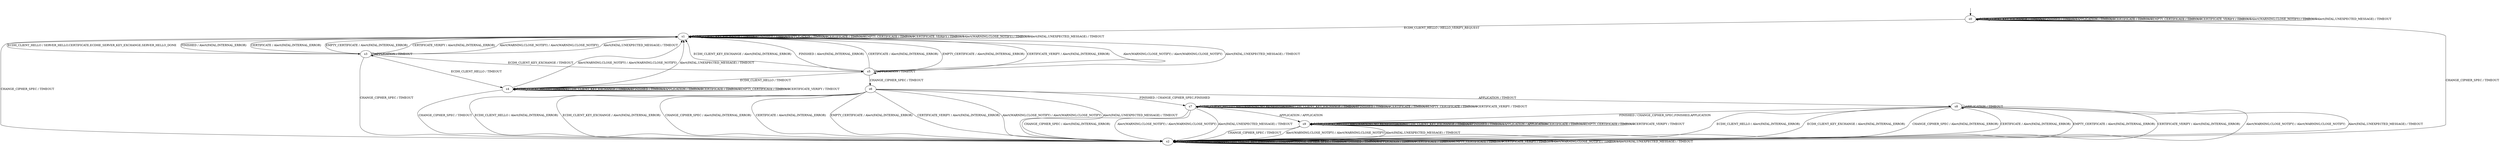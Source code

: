 digraph h0 {
s0 [label="s0"];
s1 [label="s1"];
s2 [label="s2"];
s3 [label="s3"];
s4 [label="s4"];
s5 [label="s5"];
s6 [label="s6"];
s7 [label="s7"];
s8 [label="s8"];
s9 [label="s9"];
s0 -> s1 [label="ECDH_CLIENT_HELLO / HELLO_VERIFY_REQUEST"];
s0 -> s0 [label="ECDH_CLIENT_KEY_EXCHANGE / TIMEOUT"];
s0 -> s2 [label="CHANGE_CIPHER_SPEC / TIMEOUT"];
s0 -> s0 [label="FINISHED / TIMEOUT"];
s0 -> s0 [label="APPLICATION / TIMEOUT"];
s0 -> s0 [label="CERTIFICATE / TIMEOUT"];
s0 -> s0 [label="EMPTY_CERTIFICATE / TIMEOUT"];
s0 -> s0 [label="CERTIFICATE_VERIFY / TIMEOUT"];
s0 -> s0 [label="Alert(WARNING,CLOSE_NOTIFY) / TIMEOUT"];
s0 -> s0 [label="Alert(FATAL,UNEXPECTED_MESSAGE) / TIMEOUT"];
s1 -> s3 [label="ECDH_CLIENT_HELLO / SERVER_HELLO,CERTIFICATE,ECDHE_SERVER_KEY_EXCHANGE,SERVER_HELLO_DONE"];
s1 -> s1 [label="ECDH_CLIENT_KEY_EXCHANGE / TIMEOUT"];
s1 -> s2 [label="CHANGE_CIPHER_SPEC / TIMEOUT"];
s1 -> s1 [label="FINISHED / TIMEOUT"];
s1 -> s1 [label="APPLICATION / TIMEOUT"];
s1 -> s1 [label="CERTIFICATE / TIMEOUT"];
s1 -> s1 [label="EMPTY_CERTIFICATE / TIMEOUT"];
s1 -> s1 [label="CERTIFICATE_VERIFY / TIMEOUT"];
s1 -> s1 [label="Alert(WARNING,CLOSE_NOTIFY) / TIMEOUT"];
s1 -> s1 [label="Alert(FATAL,UNEXPECTED_MESSAGE) / TIMEOUT"];
s2 -> s2 [label="ECDH_CLIENT_HELLO / TIMEOUT"];
s2 -> s2 [label="ECDH_CLIENT_KEY_EXCHANGE / TIMEOUT"];
s2 -> s2 [label="CHANGE_CIPHER_SPEC / TIMEOUT"];
s2 -> s2 [label="FINISHED / TIMEOUT"];
s2 -> s2 [label="APPLICATION / TIMEOUT"];
s2 -> s2 [label="CERTIFICATE / TIMEOUT"];
s2 -> s2 [label="EMPTY_CERTIFICATE / TIMEOUT"];
s2 -> s2 [label="CERTIFICATE_VERIFY / TIMEOUT"];
s2 -> s2 [label="Alert(WARNING,CLOSE_NOTIFY) / TIMEOUT"];
s2 -> s2 [label="Alert(FATAL,UNEXPECTED_MESSAGE) / TIMEOUT"];
s3 -> s4 [label="ECDH_CLIENT_HELLO / TIMEOUT"];
s3 -> s5 [label="ECDH_CLIENT_KEY_EXCHANGE / TIMEOUT"];
s3 -> s2 [label="CHANGE_CIPHER_SPEC / TIMEOUT"];
s3 -> s1 [label="FINISHED / Alert(FATAL,INTERNAL_ERROR)"];
s3 -> s3 [label="APPLICATION / TIMEOUT"];
s3 -> s1 [label="CERTIFICATE / Alert(FATAL,INTERNAL_ERROR)"];
s3 -> s1 [label="EMPTY_CERTIFICATE / Alert(FATAL,INTERNAL_ERROR)"];
s3 -> s1 [label="CERTIFICATE_VERIFY / Alert(FATAL,INTERNAL_ERROR)"];
s3 -> s1 [label="Alert(WARNING,CLOSE_NOTIFY) / Alert(WARNING,CLOSE_NOTIFY)"];
s3 -> s1 [label="Alert(FATAL,UNEXPECTED_MESSAGE) / TIMEOUT"];
s4 -> s4 [label="ECDH_CLIENT_HELLO / TIMEOUT"];
s4 -> s4 [label="ECDH_CLIENT_KEY_EXCHANGE / TIMEOUT"];
s4 -> s2 [label="CHANGE_CIPHER_SPEC / TIMEOUT"];
s4 -> s4 [label="FINISHED / TIMEOUT"];
s4 -> s4 [label="APPLICATION / TIMEOUT"];
s4 -> s4 [label="CERTIFICATE / TIMEOUT"];
s4 -> s4 [label="EMPTY_CERTIFICATE / TIMEOUT"];
s4 -> s4 [label="CERTIFICATE_VERIFY / TIMEOUT"];
s4 -> s1 [label="Alert(WARNING,CLOSE_NOTIFY) / Alert(WARNING,CLOSE_NOTIFY)"];
s4 -> s1 [label="Alert(FATAL,UNEXPECTED_MESSAGE) / TIMEOUT"];
s5 -> s4 [label="ECDH_CLIENT_HELLO / TIMEOUT"];
s5 -> s1 [label="ECDH_CLIENT_KEY_EXCHANGE / Alert(FATAL,INTERNAL_ERROR)"];
s5 -> s6 [label="CHANGE_CIPHER_SPEC / TIMEOUT"];
s5 -> s1 [label="FINISHED / Alert(FATAL,INTERNAL_ERROR)"];
s5 -> s5 [label="APPLICATION / TIMEOUT"];
s5 -> s1 [label="CERTIFICATE / Alert(FATAL,INTERNAL_ERROR)"];
s5 -> s1 [label="EMPTY_CERTIFICATE / Alert(FATAL,INTERNAL_ERROR)"];
s5 -> s1 [label="CERTIFICATE_VERIFY / Alert(FATAL,INTERNAL_ERROR)"];
s5 -> s1 [label="Alert(WARNING,CLOSE_NOTIFY) / Alert(WARNING,CLOSE_NOTIFY)"];
s5 -> s1 [label="Alert(FATAL,UNEXPECTED_MESSAGE) / TIMEOUT"];
s6 -> s2 [label="ECDH_CLIENT_HELLO / Alert(FATAL,INTERNAL_ERROR)"];
s6 -> s2 [label="ECDH_CLIENT_KEY_EXCHANGE / Alert(FATAL,INTERNAL_ERROR)"];
s6 -> s2 [label="CHANGE_CIPHER_SPEC / Alert(FATAL,INTERNAL_ERROR)"];
s6 -> s7 [label="FINISHED / CHANGE_CIPHER_SPEC,FINISHED"];
s6 -> s8 [label="APPLICATION / TIMEOUT"];
s6 -> s2 [label="CERTIFICATE / Alert(FATAL,INTERNAL_ERROR)"];
s6 -> s2 [label="EMPTY_CERTIFICATE / Alert(FATAL,INTERNAL_ERROR)"];
s6 -> s2 [label="CERTIFICATE_VERIFY / Alert(FATAL,INTERNAL_ERROR)"];
s6 -> s2 [label="Alert(WARNING,CLOSE_NOTIFY) / Alert(WARNING,CLOSE_NOTIFY)"];
s6 -> s2 [label="Alert(FATAL,UNEXPECTED_MESSAGE) / TIMEOUT"];
s7 -> s7 [label="ECDH_CLIENT_HELLO / Alert(WARNING,NO_RENEGOTIATION)"];
s7 -> s7 [label="ECDH_CLIENT_KEY_EXCHANGE / TIMEOUT"];
s7 -> s2 [label="CHANGE_CIPHER_SPEC / Alert(FATAL,INTERNAL_ERROR)"];
s7 -> s7 [label="FINISHED / TIMEOUT"];
s7 -> s9 [label="APPLICATION / APPLICATION"];
s7 -> s7 [label="CERTIFICATE / TIMEOUT"];
s7 -> s7 [label="EMPTY_CERTIFICATE / TIMEOUT"];
s7 -> s7 [label="CERTIFICATE_VERIFY / TIMEOUT"];
s7 -> s2 [label="Alert(WARNING,CLOSE_NOTIFY) / Alert(WARNING,CLOSE_NOTIFY)"];
s7 -> s2 [label="Alert(FATAL,UNEXPECTED_MESSAGE) / TIMEOUT"];
s8 -> s2 [label="ECDH_CLIENT_HELLO / Alert(FATAL,INTERNAL_ERROR)"];
s8 -> s2 [label="ECDH_CLIENT_KEY_EXCHANGE / Alert(FATAL,INTERNAL_ERROR)"];
s8 -> s2 [label="CHANGE_CIPHER_SPEC / Alert(FATAL,INTERNAL_ERROR)"];
s8 -> s9 [label="FINISHED / CHANGE_CIPHER_SPEC,FINISHED,APPLICATION"];
s8 -> s8 [label="APPLICATION / TIMEOUT"];
s8 -> s2 [label="CERTIFICATE / Alert(FATAL,INTERNAL_ERROR)"];
s8 -> s2 [label="EMPTY_CERTIFICATE / Alert(FATAL,INTERNAL_ERROR)"];
s8 -> s2 [label="CERTIFICATE_VERIFY / Alert(FATAL,INTERNAL_ERROR)"];
s8 -> s2 [label="Alert(WARNING,CLOSE_NOTIFY) / Alert(WARNING,CLOSE_NOTIFY)"];
s8 -> s2 [label="Alert(FATAL,UNEXPECTED_MESSAGE) / TIMEOUT"];
s9 -> s9 [label="ECDH_CLIENT_HELLO / Alert(WARNING,NO_RENEGOTIATION)"];
s9 -> s9 [label="ECDH_CLIENT_KEY_EXCHANGE / TIMEOUT"];
s9 -> s2 [label="CHANGE_CIPHER_SPEC / TIMEOUT"];
s9 -> s9 [label="FINISHED / TIMEOUT"];
s9 -> s9 [label="APPLICATION / APPLICATION"];
s9 -> s9 [label="CERTIFICATE / TIMEOUT"];
s9 -> s9 [label="EMPTY_CERTIFICATE / TIMEOUT"];
s9 -> s9 [label="CERTIFICATE_VERIFY / TIMEOUT"];
s9 -> s2 [label="Alert(WARNING,CLOSE_NOTIFY) / Alert(WARNING,CLOSE_NOTIFY)"];
s9 -> s2 [label="Alert(FATAL,UNEXPECTED_MESSAGE) / TIMEOUT"];
__start0 [shape=none, label=""];
__start0 -> s0 [label=""];
}
